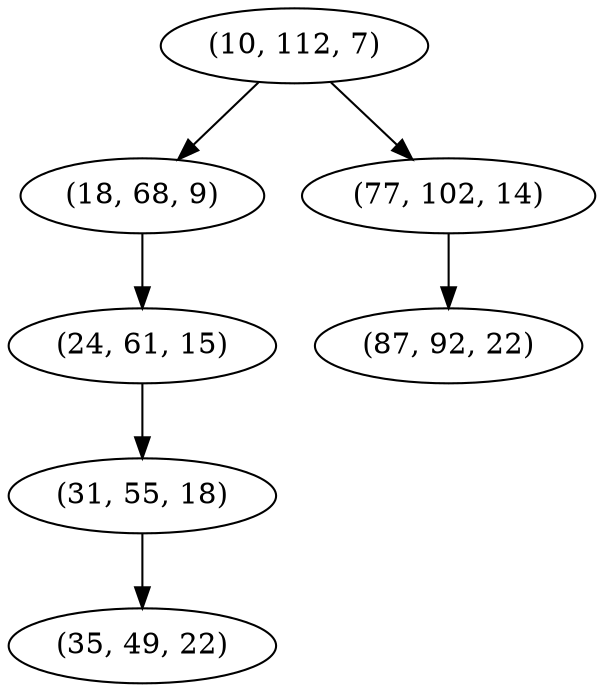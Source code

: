 digraph tree {
    "(10, 112, 7)";
    "(18, 68, 9)";
    "(24, 61, 15)";
    "(31, 55, 18)";
    "(35, 49, 22)";
    "(77, 102, 14)";
    "(87, 92, 22)";
    "(10, 112, 7)" -> "(18, 68, 9)";
    "(10, 112, 7)" -> "(77, 102, 14)";
    "(18, 68, 9)" -> "(24, 61, 15)";
    "(24, 61, 15)" -> "(31, 55, 18)";
    "(31, 55, 18)" -> "(35, 49, 22)";
    "(77, 102, 14)" -> "(87, 92, 22)";
}
